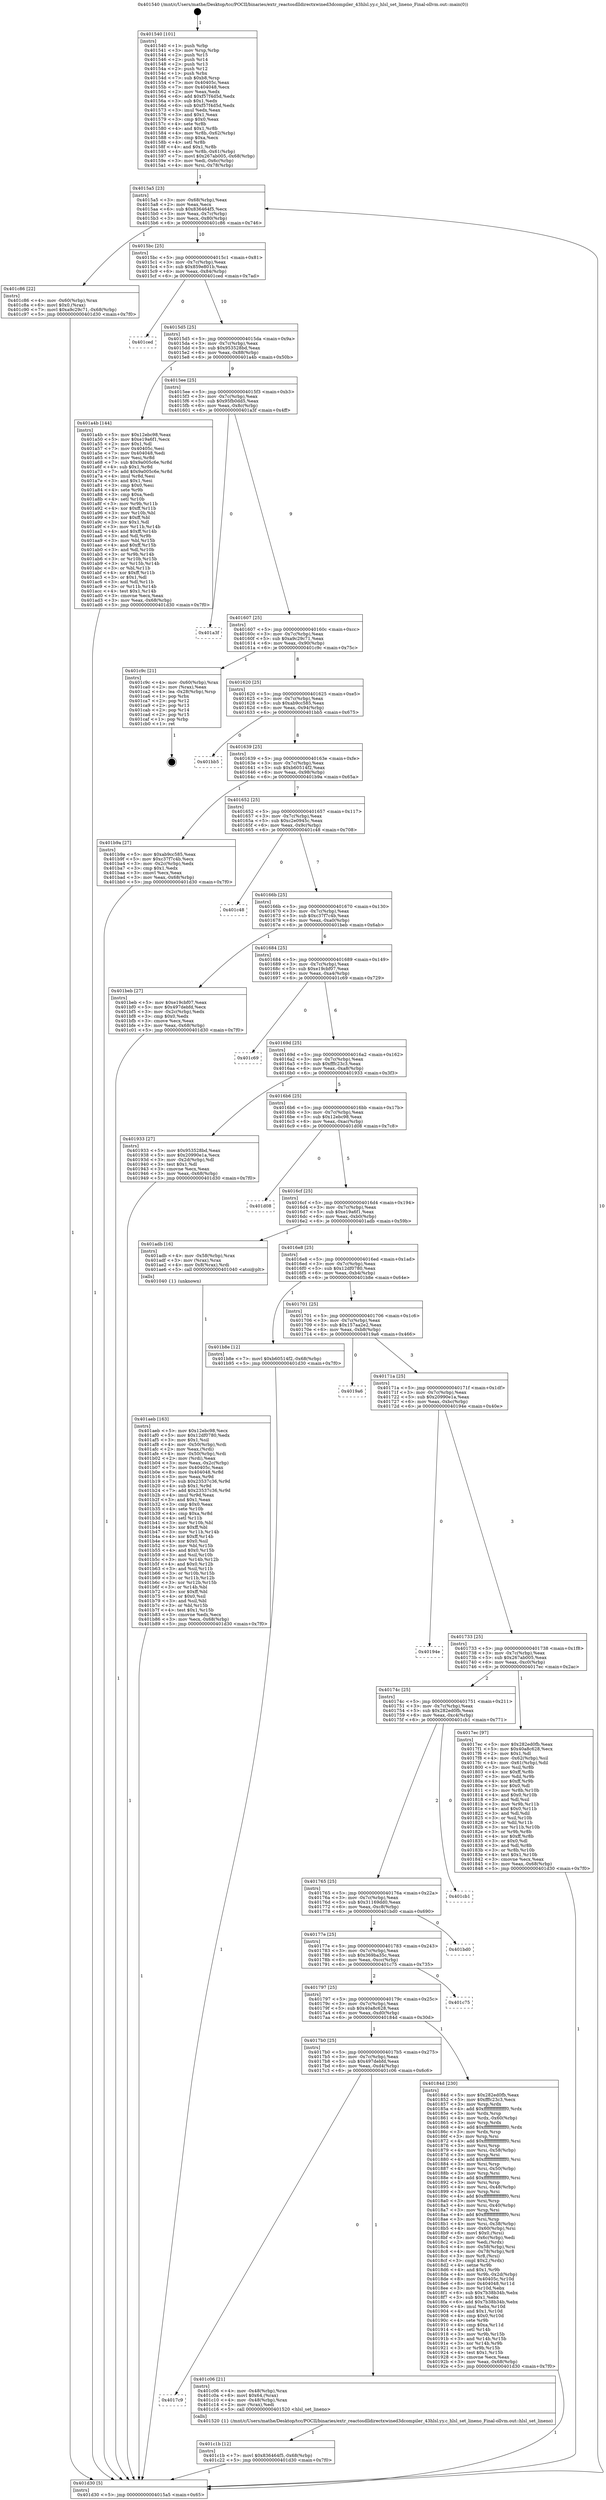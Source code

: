 digraph "0x401540" {
  label = "0x401540 (/mnt/c/Users/mathe/Desktop/tcc/POCII/binaries/extr_reactosdlldirectxwined3dcompiler_43hlsl.yy.c_hlsl_set_lineno_Final-ollvm.out::main(0))"
  labelloc = "t"
  node[shape=record]

  Entry [label="",width=0.3,height=0.3,shape=circle,fillcolor=black,style=filled]
  "0x4015a5" [label="{
     0x4015a5 [23]\l
     | [instrs]\l
     &nbsp;&nbsp;0x4015a5 \<+3\>: mov -0x68(%rbp),%eax\l
     &nbsp;&nbsp;0x4015a8 \<+2\>: mov %eax,%ecx\l
     &nbsp;&nbsp;0x4015aa \<+6\>: sub $0x836464f5,%ecx\l
     &nbsp;&nbsp;0x4015b0 \<+3\>: mov %eax,-0x7c(%rbp)\l
     &nbsp;&nbsp;0x4015b3 \<+3\>: mov %ecx,-0x80(%rbp)\l
     &nbsp;&nbsp;0x4015b6 \<+6\>: je 0000000000401c86 \<main+0x746\>\l
  }"]
  "0x401c86" [label="{
     0x401c86 [22]\l
     | [instrs]\l
     &nbsp;&nbsp;0x401c86 \<+4\>: mov -0x60(%rbp),%rax\l
     &nbsp;&nbsp;0x401c8a \<+6\>: movl $0x0,(%rax)\l
     &nbsp;&nbsp;0x401c90 \<+7\>: movl $0xa9c29c71,-0x68(%rbp)\l
     &nbsp;&nbsp;0x401c97 \<+5\>: jmp 0000000000401d30 \<main+0x7f0\>\l
  }"]
  "0x4015bc" [label="{
     0x4015bc [25]\l
     | [instrs]\l
     &nbsp;&nbsp;0x4015bc \<+5\>: jmp 00000000004015c1 \<main+0x81\>\l
     &nbsp;&nbsp;0x4015c1 \<+3\>: mov -0x7c(%rbp),%eax\l
     &nbsp;&nbsp;0x4015c4 \<+5\>: sub $0x859e801b,%eax\l
     &nbsp;&nbsp;0x4015c9 \<+6\>: mov %eax,-0x84(%rbp)\l
     &nbsp;&nbsp;0x4015cf \<+6\>: je 0000000000401ced \<main+0x7ad\>\l
  }"]
  Exit [label="",width=0.3,height=0.3,shape=circle,fillcolor=black,style=filled,peripheries=2]
  "0x401ced" [label="{
     0x401ced\l
  }", style=dashed]
  "0x4015d5" [label="{
     0x4015d5 [25]\l
     | [instrs]\l
     &nbsp;&nbsp;0x4015d5 \<+5\>: jmp 00000000004015da \<main+0x9a\>\l
     &nbsp;&nbsp;0x4015da \<+3\>: mov -0x7c(%rbp),%eax\l
     &nbsp;&nbsp;0x4015dd \<+5\>: sub $0x953528bd,%eax\l
     &nbsp;&nbsp;0x4015e2 \<+6\>: mov %eax,-0x88(%rbp)\l
     &nbsp;&nbsp;0x4015e8 \<+6\>: je 0000000000401a4b \<main+0x50b\>\l
  }"]
  "0x401c1b" [label="{
     0x401c1b [12]\l
     | [instrs]\l
     &nbsp;&nbsp;0x401c1b \<+7\>: movl $0x836464f5,-0x68(%rbp)\l
     &nbsp;&nbsp;0x401c22 \<+5\>: jmp 0000000000401d30 \<main+0x7f0\>\l
  }"]
  "0x401a4b" [label="{
     0x401a4b [144]\l
     | [instrs]\l
     &nbsp;&nbsp;0x401a4b \<+5\>: mov $0x12ebc98,%eax\l
     &nbsp;&nbsp;0x401a50 \<+5\>: mov $0xe19a6f1,%ecx\l
     &nbsp;&nbsp;0x401a55 \<+2\>: mov $0x1,%dl\l
     &nbsp;&nbsp;0x401a57 \<+7\>: mov 0x40405c,%esi\l
     &nbsp;&nbsp;0x401a5e \<+7\>: mov 0x404048,%edi\l
     &nbsp;&nbsp;0x401a65 \<+3\>: mov %esi,%r8d\l
     &nbsp;&nbsp;0x401a68 \<+7\>: sub $0x9a005c6e,%r8d\l
     &nbsp;&nbsp;0x401a6f \<+4\>: sub $0x1,%r8d\l
     &nbsp;&nbsp;0x401a73 \<+7\>: add $0x9a005c6e,%r8d\l
     &nbsp;&nbsp;0x401a7a \<+4\>: imul %r8d,%esi\l
     &nbsp;&nbsp;0x401a7e \<+3\>: and $0x1,%esi\l
     &nbsp;&nbsp;0x401a81 \<+3\>: cmp $0x0,%esi\l
     &nbsp;&nbsp;0x401a84 \<+4\>: sete %r9b\l
     &nbsp;&nbsp;0x401a88 \<+3\>: cmp $0xa,%edi\l
     &nbsp;&nbsp;0x401a8b \<+4\>: setl %r10b\l
     &nbsp;&nbsp;0x401a8f \<+3\>: mov %r9b,%r11b\l
     &nbsp;&nbsp;0x401a92 \<+4\>: xor $0xff,%r11b\l
     &nbsp;&nbsp;0x401a96 \<+3\>: mov %r10b,%bl\l
     &nbsp;&nbsp;0x401a99 \<+3\>: xor $0xff,%bl\l
     &nbsp;&nbsp;0x401a9c \<+3\>: xor $0x1,%dl\l
     &nbsp;&nbsp;0x401a9f \<+3\>: mov %r11b,%r14b\l
     &nbsp;&nbsp;0x401aa2 \<+4\>: and $0xff,%r14b\l
     &nbsp;&nbsp;0x401aa6 \<+3\>: and %dl,%r9b\l
     &nbsp;&nbsp;0x401aa9 \<+3\>: mov %bl,%r15b\l
     &nbsp;&nbsp;0x401aac \<+4\>: and $0xff,%r15b\l
     &nbsp;&nbsp;0x401ab0 \<+3\>: and %dl,%r10b\l
     &nbsp;&nbsp;0x401ab3 \<+3\>: or %r9b,%r14b\l
     &nbsp;&nbsp;0x401ab6 \<+3\>: or %r10b,%r15b\l
     &nbsp;&nbsp;0x401ab9 \<+3\>: xor %r15b,%r14b\l
     &nbsp;&nbsp;0x401abc \<+3\>: or %bl,%r11b\l
     &nbsp;&nbsp;0x401abf \<+4\>: xor $0xff,%r11b\l
     &nbsp;&nbsp;0x401ac3 \<+3\>: or $0x1,%dl\l
     &nbsp;&nbsp;0x401ac6 \<+3\>: and %dl,%r11b\l
     &nbsp;&nbsp;0x401ac9 \<+3\>: or %r11b,%r14b\l
     &nbsp;&nbsp;0x401acc \<+4\>: test $0x1,%r14b\l
     &nbsp;&nbsp;0x401ad0 \<+3\>: cmovne %ecx,%eax\l
     &nbsp;&nbsp;0x401ad3 \<+3\>: mov %eax,-0x68(%rbp)\l
     &nbsp;&nbsp;0x401ad6 \<+5\>: jmp 0000000000401d30 \<main+0x7f0\>\l
  }"]
  "0x4015ee" [label="{
     0x4015ee [25]\l
     | [instrs]\l
     &nbsp;&nbsp;0x4015ee \<+5\>: jmp 00000000004015f3 \<main+0xb3\>\l
     &nbsp;&nbsp;0x4015f3 \<+3\>: mov -0x7c(%rbp),%eax\l
     &nbsp;&nbsp;0x4015f6 \<+5\>: sub $0x95fb0dd5,%eax\l
     &nbsp;&nbsp;0x4015fb \<+6\>: mov %eax,-0x8c(%rbp)\l
     &nbsp;&nbsp;0x401601 \<+6\>: je 0000000000401a3f \<main+0x4ff\>\l
  }"]
  "0x4017c9" [label="{
     0x4017c9\l
  }", style=dashed]
  "0x401a3f" [label="{
     0x401a3f\l
  }", style=dashed]
  "0x401607" [label="{
     0x401607 [25]\l
     | [instrs]\l
     &nbsp;&nbsp;0x401607 \<+5\>: jmp 000000000040160c \<main+0xcc\>\l
     &nbsp;&nbsp;0x40160c \<+3\>: mov -0x7c(%rbp),%eax\l
     &nbsp;&nbsp;0x40160f \<+5\>: sub $0xa9c29c71,%eax\l
     &nbsp;&nbsp;0x401614 \<+6\>: mov %eax,-0x90(%rbp)\l
     &nbsp;&nbsp;0x40161a \<+6\>: je 0000000000401c9c \<main+0x75c\>\l
  }"]
  "0x401c06" [label="{
     0x401c06 [21]\l
     | [instrs]\l
     &nbsp;&nbsp;0x401c06 \<+4\>: mov -0x48(%rbp),%rax\l
     &nbsp;&nbsp;0x401c0a \<+6\>: movl $0x64,(%rax)\l
     &nbsp;&nbsp;0x401c10 \<+4\>: mov -0x48(%rbp),%rax\l
     &nbsp;&nbsp;0x401c14 \<+2\>: mov (%rax),%edi\l
     &nbsp;&nbsp;0x401c16 \<+5\>: call 0000000000401520 \<hlsl_set_lineno\>\l
     | [calls]\l
     &nbsp;&nbsp;0x401520 \{1\} (/mnt/c/Users/mathe/Desktop/tcc/POCII/binaries/extr_reactosdlldirectxwined3dcompiler_43hlsl.yy.c_hlsl_set_lineno_Final-ollvm.out::hlsl_set_lineno)\l
  }"]
  "0x401c9c" [label="{
     0x401c9c [21]\l
     | [instrs]\l
     &nbsp;&nbsp;0x401c9c \<+4\>: mov -0x60(%rbp),%rax\l
     &nbsp;&nbsp;0x401ca0 \<+2\>: mov (%rax),%eax\l
     &nbsp;&nbsp;0x401ca2 \<+4\>: lea -0x28(%rbp),%rsp\l
     &nbsp;&nbsp;0x401ca6 \<+1\>: pop %rbx\l
     &nbsp;&nbsp;0x401ca7 \<+2\>: pop %r12\l
     &nbsp;&nbsp;0x401ca9 \<+2\>: pop %r13\l
     &nbsp;&nbsp;0x401cab \<+2\>: pop %r14\l
     &nbsp;&nbsp;0x401cad \<+2\>: pop %r15\l
     &nbsp;&nbsp;0x401caf \<+1\>: pop %rbp\l
     &nbsp;&nbsp;0x401cb0 \<+1\>: ret\l
  }"]
  "0x401620" [label="{
     0x401620 [25]\l
     | [instrs]\l
     &nbsp;&nbsp;0x401620 \<+5\>: jmp 0000000000401625 \<main+0xe5\>\l
     &nbsp;&nbsp;0x401625 \<+3\>: mov -0x7c(%rbp),%eax\l
     &nbsp;&nbsp;0x401628 \<+5\>: sub $0xab9cc585,%eax\l
     &nbsp;&nbsp;0x40162d \<+6\>: mov %eax,-0x94(%rbp)\l
     &nbsp;&nbsp;0x401633 \<+6\>: je 0000000000401bb5 \<main+0x675\>\l
  }"]
  "0x401aeb" [label="{
     0x401aeb [163]\l
     | [instrs]\l
     &nbsp;&nbsp;0x401aeb \<+5\>: mov $0x12ebc98,%ecx\l
     &nbsp;&nbsp;0x401af0 \<+5\>: mov $0x12df0780,%edx\l
     &nbsp;&nbsp;0x401af5 \<+3\>: mov $0x1,%sil\l
     &nbsp;&nbsp;0x401af8 \<+4\>: mov -0x50(%rbp),%rdi\l
     &nbsp;&nbsp;0x401afc \<+2\>: mov %eax,(%rdi)\l
     &nbsp;&nbsp;0x401afe \<+4\>: mov -0x50(%rbp),%rdi\l
     &nbsp;&nbsp;0x401b02 \<+2\>: mov (%rdi),%eax\l
     &nbsp;&nbsp;0x401b04 \<+3\>: mov %eax,-0x2c(%rbp)\l
     &nbsp;&nbsp;0x401b07 \<+7\>: mov 0x40405c,%eax\l
     &nbsp;&nbsp;0x401b0e \<+8\>: mov 0x404048,%r8d\l
     &nbsp;&nbsp;0x401b16 \<+3\>: mov %eax,%r9d\l
     &nbsp;&nbsp;0x401b19 \<+7\>: sub $0x23537c36,%r9d\l
     &nbsp;&nbsp;0x401b20 \<+4\>: sub $0x1,%r9d\l
     &nbsp;&nbsp;0x401b24 \<+7\>: add $0x23537c36,%r9d\l
     &nbsp;&nbsp;0x401b2b \<+4\>: imul %r9d,%eax\l
     &nbsp;&nbsp;0x401b2f \<+3\>: and $0x1,%eax\l
     &nbsp;&nbsp;0x401b32 \<+3\>: cmp $0x0,%eax\l
     &nbsp;&nbsp;0x401b35 \<+4\>: sete %r10b\l
     &nbsp;&nbsp;0x401b39 \<+4\>: cmp $0xa,%r8d\l
     &nbsp;&nbsp;0x401b3d \<+4\>: setl %r11b\l
     &nbsp;&nbsp;0x401b41 \<+3\>: mov %r10b,%bl\l
     &nbsp;&nbsp;0x401b44 \<+3\>: xor $0xff,%bl\l
     &nbsp;&nbsp;0x401b47 \<+3\>: mov %r11b,%r14b\l
     &nbsp;&nbsp;0x401b4a \<+4\>: xor $0xff,%r14b\l
     &nbsp;&nbsp;0x401b4e \<+4\>: xor $0x0,%sil\l
     &nbsp;&nbsp;0x401b52 \<+3\>: mov %bl,%r15b\l
     &nbsp;&nbsp;0x401b55 \<+4\>: and $0x0,%r15b\l
     &nbsp;&nbsp;0x401b59 \<+3\>: and %sil,%r10b\l
     &nbsp;&nbsp;0x401b5c \<+3\>: mov %r14b,%r12b\l
     &nbsp;&nbsp;0x401b5f \<+4\>: and $0x0,%r12b\l
     &nbsp;&nbsp;0x401b63 \<+3\>: and %sil,%r11b\l
     &nbsp;&nbsp;0x401b66 \<+3\>: or %r10b,%r15b\l
     &nbsp;&nbsp;0x401b69 \<+3\>: or %r11b,%r12b\l
     &nbsp;&nbsp;0x401b6c \<+3\>: xor %r12b,%r15b\l
     &nbsp;&nbsp;0x401b6f \<+3\>: or %r14b,%bl\l
     &nbsp;&nbsp;0x401b72 \<+3\>: xor $0xff,%bl\l
     &nbsp;&nbsp;0x401b75 \<+4\>: or $0x0,%sil\l
     &nbsp;&nbsp;0x401b79 \<+3\>: and %sil,%bl\l
     &nbsp;&nbsp;0x401b7c \<+3\>: or %bl,%r15b\l
     &nbsp;&nbsp;0x401b7f \<+4\>: test $0x1,%r15b\l
     &nbsp;&nbsp;0x401b83 \<+3\>: cmovne %edx,%ecx\l
     &nbsp;&nbsp;0x401b86 \<+3\>: mov %ecx,-0x68(%rbp)\l
     &nbsp;&nbsp;0x401b89 \<+5\>: jmp 0000000000401d30 \<main+0x7f0\>\l
  }"]
  "0x401bb5" [label="{
     0x401bb5\l
  }", style=dashed]
  "0x401639" [label="{
     0x401639 [25]\l
     | [instrs]\l
     &nbsp;&nbsp;0x401639 \<+5\>: jmp 000000000040163e \<main+0xfe\>\l
     &nbsp;&nbsp;0x40163e \<+3\>: mov -0x7c(%rbp),%eax\l
     &nbsp;&nbsp;0x401641 \<+5\>: sub $0xb60514f2,%eax\l
     &nbsp;&nbsp;0x401646 \<+6\>: mov %eax,-0x98(%rbp)\l
     &nbsp;&nbsp;0x40164c \<+6\>: je 0000000000401b9a \<main+0x65a\>\l
  }"]
  "0x4017b0" [label="{
     0x4017b0 [25]\l
     | [instrs]\l
     &nbsp;&nbsp;0x4017b0 \<+5\>: jmp 00000000004017b5 \<main+0x275\>\l
     &nbsp;&nbsp;0x4017b5 \<+3\>: mov -0x7c(%rbp),%eax\l
     &nbsp;&nbsp;0x4017b8 \<+5\>: sub $0x497debfd,%eax\l
     &nbsp;&nbsp;0x4017bd \<+6\>: mov %eax,-0xd4(%rbp)\l
     &nbsp;&nbsp;0x4017c3 \<+6\>: je 0000000000401c06 \<main+0x6c6\>\l
  }"]
  "0x401b9a" [label="{
     0x401b9a [27]\l
     | [instrs]\l
     &nbsp;&nbsp;0x401b9a \<+5\>: mov $0xab9cc585,%eax\l
     &nbsp;&nbsp;0x401b9f \<+5\>: mov $0xc37f7c4b,%ecx\l
     &nbsp;&nbsp;0x401ba4 \<+3\>: mov -0x2c(%rbp),%edx\l
     &nbsp;&nbsp;0x401ba7 \<+3\>: cmp $0x1,%edx\l
     &nbsp;&nbsp;0x401baa \<+3\>: cmovl %ecx,%eax\l
     &nbsp;&nbsp;0x401bad \<+3\>: mov %eax,-0x68(%rbp)\l
     &nbsp;&nbsp;0x401bb0 \<+5\>: jmp 0000000000401d30 \<main+0x7f0\>\l
  }"]
  "0x401652" [label="{
     0x401652 [25]\l
     | [instrs]\l
     &nbsp;&nbsp;0x401652 \<+5\>: jmp 0000000000401657 \<main+0x117\>\l
     &nbsp;&nbsp;0x401657 \<+3\>: mov -0x7c(%rbp),%eax\l
     &nbsp;&nbsp;0x40165a \<+5\>: sub $0xc2e0945c,%eax\l
     &nbsp;&nbsp;0x40165f \<+6\>: mov %eax,-0x9c(%rbp)\l
     &nbsp;&nbsp;0x401665 \<+6\>: je 0000000000401c48 \<main+0x708\>\l
  }"]
  "0x40184d" [label="{
     0x40184d [230]\l
     | [instrs]\l
     &nbsp;&nbsp;0x40184d \<+5\>: mov $0x282ed0fb,%eax\l
     &nbsp;&nbsp;0x401852 \<+5\>: mov $0xfffc23c3,%ecx\l
     &nbsp;&nbsp;0x401857 \<+3\>: mov %rsp,%rdx\l
     &nbsp;&nbsp;0x40185a \<+4\>: add $0xfffffffffffffff0,%rdx\l
     &nbsp;&nbsp;0x40185e \<+3\>: mov %rdx,%rsp\l
     &nbsp;&nbsp;0x401861 \<+4\>: mov %rdx,-0x60(%rbp)\l
     &nbsp;&nbsp;0x401865 \<+3\>: mov %rsp,%rdx\l
     &nbsp;&nbsp;0x401868 \<+4\>: add $0xfffffffffffffff0,%rdx\l
     &nbsp;&nbsp;0x40186c \<+3\>: mov %rdx,%rsp\l
     &nbsp;&nbsp;0x40186f \<+3\>: mov %rsp,%rsi\l
     &nbsp;&nbsp;0x401872 \<+4\>: add $0xfffffffffffffff0,%rsi\l
     &nbsp;&nbsp;0x401876 \<+3\>: mov %rsi,%rsp\l
     &nbsp;&nbsp;0x401879 \<+4\>: mov %rsi,-0x58(%rbp)\l
     &nbsp;&nbsp;0x40187d \<+3\>: mov %rsp,%rsi\l
     &nbsp;&nbsp;0x401880 \<+4\>: add $0xfffffffffffffff0,%rsi\l
     &nbsp;&nbsp;0x401884 \<+3\>: mov %rsi,%rsp\l
     &nbsp;&nbsp;0x401887 \<+4\>: mov %rsi,-0x50(%rbp)\l
     &nbsp;&nbsp;0x40188b \<+3\>: mov %rsp,%rsi\l
     &nbsp;&nbsp;0x40188e \<+4\>: add $0xfffffffffffffff0,%rsi\l
     &nbsp;&nbsp;0x401892 \<+3\>: mov %rsi,%rsp\l
     &nbsp;&nbsp;0x401895 \<+4\>: mov %rsi,-0x48(%rbp)\l
     &nbsp;&nbsp;0x401899 \<+3\>: mov %rsp,%rsi\l
     &nbsp;&nbsp;0x40189c \<+4\>: add $0xfffffffffffffff0,%rsi\l
     &nbsp;&nbsp;0x4018a0 \<+3\>: mov %rsi,%rsp\l
     &nbsp;&nbsp;0x4018a3 \<+4\>: mov %rsi,-0x40(%rbp)\l
     &nbsp;&nbsp;0x4018a7 \<+3\>: mov %rsp,%rsi\l
     &nbsp;&nbsp;0x4018aa \<+4\>: add $0xfffffffffffffff0,%rsi\l
     &nbsp;&nbsp;0x4018ae \<+3\>: mov %rsi,%rsp\l
     &nbsp;&nbsp;0x4018b1 \<+4\>: mov %rsi,-0x38(%rbp)\l
     &nbsp;&nbsp;0x4018b5 \<+4\>: mov -0x60(%rbp),%rsi\l
     &nbsp;&nbsp;0x4018b9 \<+6\>: movl $0x0,(%rsi)\l
     &nbsp;&nbsp;0x4018bf \<+3\>: mov -0x6c(%rbp),%edi\l
     &nbsp;&nbsp;0x4018c2 \<+2\>: mov %edi,(%rdx)\l
     &nbsp;&nbsp;0x4018c4 \<+4\>: mov -0x58(%rbp),%rsi\l
     &nbsp;&nbsp;0x4018c8 \<+4\>: mov -0x78(%rbp),%r8\l
     &nbsp;&nbsp;0x4018cc \<+3\>: mov %r8,(%rsi)\l
     &nbsp;&nbsp;0x4018cf \<+3\>: cmpl $0x2,(%rdx)\l
     &nbsp;&nbsp;0x4018d2 \<+4\>: setne %r9b\l
     &nbsp;&nbsp;0x4018d6 \<+4\>: and $0x1,%r9b\l
     &nbsp;&nbsp;0x4018da \<+4\>: mov %r9b,-0x2d(%rbp)\l
     &nbsp;&nbsp;0x4018de \<+8\>: mov 0x40405c,%r10d\l
     &nbsp;&nbsp;0x4018e6 \<+8\>: mov 0x404048,%r11d\l
     &nbsp;&nbsp;0x4018ee \<+3\>: mov %r10d,%ebx\l
     &nbsp;&nbsp;0x4018f1 \<+6\>: sub $0x7b38b34b,%ebx\l
     &nbsp;&nbsp;0x4018f7 \<+3\>: sub $0x1,%ebx\l
     &nbsp;&nbsp;0x4018fa \<+6\>: add $0x7b38b34b,%ebx\l
     &nbsp;&nbsp;0x401900 \<+4\>: imul %ebx,%r10d\l
     &nbsp;&nbsp;0x401904 \<+4\>: and $0x1,%r10d\l
     &nbsp;&nbsp;0x401908 \<+4\>: cmp $0x0,%r10d\l
     &nbsp;&nbsp;0x40190c \<+4\>: sete %r9b\l
     &nbsp;&nbsp;0x401910 \<+4\>: cmp $0xa,%r11d\l
     &nbsp;&nbsp;0x401914 \<+4\>: setl %r14b\l
     &nbsp;&nbsp;0x401918 \<+3\>: mov %r9b,%r15b\l
     &nbsp;&nbsp;0x40191b \<+3\>: and %r14b,%r15b\l
     &nbsp;&nbsp;0x40191e \<+3\>: xor %r14b,%r9b\l
     &nbsp;&nbsp;0x401921 \<+3\>: or %r9b,%r15b\l
     &nbsp;&nbsp;0x401924 \<+4\>: test $0x1,%r15b\l
     &nbsp;&nbsp;0x401928 \<+3\>: cmovne %ecx,%eax\l
     &nbsp;&nbsp;0x40192b \<+3\>: mov %eax,-0x68(%rbp)\l
     &nbsp;&nbsp;0x40192e \<+5\>: jmp 0000000000401d30 \<main+0x7f0\>\l
  }"]
  "0x401c48" [label="{
     0x401c48\l
  }", style=dashed]
  "0x40166b" [label="{
     0x40166b [25]\l
     | [instrs]\l
     &nbsp;&nbsp;0x40166b \<+5\>: jmp 0000000000401670 \<main+0x130\>\l
     &nbsp;&nbsp;0x401670 \<+3\>: mov -0x7c(%rbp),%eax\l
     &nbsp;&nbsp;0x401673 \<+5\>: sub $0xc37f7c4b,%eax\l
     &nbsp;&nbsp;0x401678 \<+6\>: mov %eax,-0xa0(%rbp)\l
     &nbsp;&nbsp;0x40167e \<+6\>: je 0000000000401beb \<main+0x6ab\>\l
  }"]
  "0x401797" [label="{
     0x401797 [25]\l
     | [instrs]\l
     &nbsp;&nbsp;0x401797 \<+5\>: jmp 000000000040179c \<main+0x25c\>\l
     &nbsp;&nbsp;0x40179c \<+3\>: mov -0x7c(%rbp),%eax\l
     &nbsp;&nbsp;0x40179f \<+5\>: sub $0x40a8c628,%eax\l
     &nbsp;&nbsp;0x4017a4 \<+6\>: mov %eax,-0xd0(%rbp)\l
     &nbsp;&nbsp;0x4017aa \<+6\>: je 000000000040184d \<main+0x30d\>\l
  }"]
  "0x401beb" [label="{
     0x401beb [27]\l
     | [instrs]\l
     &nbsp;&nbsp;0x401beb \<+5\>: mov $0xe19cbf07,%eax\l
     &nbsp;&nbsp;0x401bf0 \<+5\>: mov $0x497debfd,%ecx\l
     &nbsp;&nbsp;0x401bf5 \<+3\>: mov -0x2c(%rbp),%edx\l
     &nbsp;&nbsp;0x401bf8 \<+3\>: cmp $0x0,%edx\l
     &nbsp;&nbsp;0x401bfb \<+3\>: cmove %ecx,%eax\l
     &nbsp;&nbsp;0x401bfe \<+3\>: mov %eax,-0x68(%rbp)\l
     &nbsp;&nbsp;0x401c01 \<+5\>: jmp 0000000000401d30 \<main+0x7f0\>\l
  }"]
  "0x401684" [label="{
     0x401684 [25]\l
     | [instrs]\l
     &nbsp;&nbsp;0x401684 \<+5\>: jmp 0000000000401689 \<main+0x149\>\l
     &nbsp;&nbsp;0x401689 \<+3\>: mov -0x7c(%rbp),%eax\l
     &nbsp;&nbsp;0x40168c \<+5\>: sub $0xe19cbf07,%eax\l
     &nbsp;&nbsp;0x401691 \<+6\>: mov %eax,-0xa4(%rbp)\l
     &nbsp;&nbsp;0x401697 \<+6\>: je 0000000000401c69 \<main+0x729\>\l
  }"]
  "0x401c75" [label="{
     0x401c75\l
  }", style=dashed]
  "0x401c69" [label="{
     0x401c69\l
  }", style=dashed]
  "0x40169d" [label="{
     0x40169d [25]\l
     | [instrs]\l
     &nbsp;&nbsp;0x40169d \<+5\>: jmp 00000000004016a2 \<main+0x162\>\l
     &nbsp;&nbsp;0x4016a2 \<+3\>: mov -0x7c(%rbp),%eax\l
     &nbsp;&nbsp;0x4016a5 \<+5\>: sub $0xfffc23c3,%eax\l
     &nbsp;&nbsp;0x4016aa \<+6\>: mov %eax,-0xa8(%rbp)\l
     &nbsp;&nbsp;0x4016b0 \<+6\>: je 0000000000401933 \<main+0x3f3\>\l
  }"]
  "0x40177e" [label="{
     0x40177e [25]\l
     | [instrs]\l
     &nbsp;&nbsp;0x40177e \<+5\>: jmp 0000000000401783 \<main+0x243\>\l
     &nbsp;&nbsp;0x401783 \<+3\>: mov -0x7c(%rbp),%eax\l
     &nbsp;&nbsp;0x401786 \<+5\>: sub $0x369ba35c,%eax\l
     &nbsp;&nbsp;0x40178b \<+6\>: mov %eax,-0xcc(%rbp)\l
     &nbsp;&nbsp;0x401791 \<+6\>: je 0000000000401c75 \<main+0x735\>\l
  }"]
  "0x401933" [label="{
     0x401933 [27]\l
     | [instrs]\l
     &nbsp;&nbsp;0x401933 \<+5\>: mov $0x953528bd,%eax\l
     &nbsp;&nbsp;0x401938 \<+5\>: mov $0x20990e1a,%ecx\l
     &nbsp;&nbsp;0x40193d \<+3\>: mov -0x2d(%rbp),%dl\l
     &nbsp;&nbsp;0x401940 \<+3\>: test $0x1,%dl\l
     &nbsp;&nbsp;0x401943 \<+3\>: cmovne %ecx,%eax\l
     &nbsp;&nbsp;0x401946 \<+3\>: mov %eax,-0x68(%rbp)\l
     &nbsp;&nbsp;0x401949 \<+5\>: jmp 0000000000401d30 \<main+0x7f0\>\l
  }"]
  "0x4016b6" [label="{
     0x4016b6 [25]\l
     | [instrs]\l
     &nbsp;&nbsp;0x4016b6 \<+5\>: jmp 00000000004016bb \<main+0x17b\>\l
     &nbsp;&nbsp;0x4016bb \<+3\>: mov -0x7c(%rbp),%eax\l
     &nbsp;&nbsp;0x4016be \<+5\>: sub $0x12ebc98,%eax\l
     &nbsp;&nbsp;0x4016c3 \<+6\>: mov %eax,-0xac(%rbp)\l
     &nbsp;&nbsp;0x4016c9 \<+6\>: je 0000000000401d08 \<main+0x7c8\>\l
  }"]
  "0x401bd0" [label="{
     0x401bd0\l
  }", style=dashed]
  "0x401d08" [label="{
     0x401d08\l
  }", style=dashed]
  "0x4016cf" [label="{
     0x4016cf [25]\l
     | [instrs]\l
     &nbsp;&nbsp;0x4016cf \<+5\>: jmp 00000000004016d4 \<main+0x194\>\l
     &nbsp;&nbsp;0x4016d4 \<+3\>: mov -0x7c(%rbp),%eax\l
     &nbsp;&nbsp;0x4016d7 \<+5\>: sub $0xe19a6f1,%eax\l
     &nbsp;&nbsp;0x4016dc \<+6\>: mov %eax,-0xb0(%rbp)\l
     &nbsp;&nbsp;0x4016e2 \<+6\>: je 0000000000401adb \<main+0x59b\>\l
  }"]
  "0x401765" [label="{
     0x401765 [25]\l
     | [instrs]\l
     &nbsp;&nbsp;0x401765 \<+5\>: jmp 000000000040176a \<main+0x22a\>\l
     &nbsp;&nbsp;0x40176a \<+3\>: mov -0x7c(%rbp),%eax\l
     &nbsp;&nbsp;0x40176d \<+5\>: sub $0x31169dd0,%eax\l
     &nbsp;&nbsp;0x401772 \<+6\>: mov %eax,-0xc8(%rbp)\l
     &nbsp;&nbsp;0x401778 \<+6\>: je 0000000000401bd0 \<main+0x690\>\l
  }"]
  "0x401adb" [label="{
     0x401adb [16]\l
     | [instrs]\l
     &nbsp;&nbsp;0x401adb \<+4\>: mov -0x58(%rbp),%rax\l
     &nbsp;&nbsp;0x401adf \<+3\>: mov (%rax),%rax\l
     &nbsp;&nbsp;0x401ae2 \<+4\>: mov 0x8(%rax),%rdi\l
     &nbsp;&nbsp;0x401ae6 \<+5\>: call 0000000000401040 \<atoi@plt\>\l
     | [calls]\l
     &nbsp;&nbsp;0x401040 \{1\} (unknown)\l
  }"]
  "0x4016e8" [label="{
     0x4016e8 [25]\l
     | [instrs]\l
     &nbsp;&nbsp;0x4016e8 \<+5\>: jmp 00000000004016ed \<main+0x1ad\>\l
     &nbsp;&nbsp;0x4016ed \<+3\>: mov -0x7c(%rbp),%eax\l
     &nbsp;&nbsp;0x4016f0 \<+5\>: sub $0x12df0780,%eax\l
     &nbsp;&nbsp;0x4016f5 \<+6\>: mov %eax,-0xb4(%rbp)\l
     &nbsp;&nbsp;0x4016fb \<+6\>: je 0000000000401b8e \<main+0x64e\>\l
  }"]
  "0x401cb1" [label="{
     0x401cb1\l
  }", style=dashed]
  "0x401b8e" [label="{
     0x401b8e [12]\l
     | [instrs]\l
     &nbsp;&nbsp;0x401b8e \<+7\>: movl $0xb60514f2,-0x68(%rbp)\l
     &nbsp;&nbsp;0x401b95 \<+5\>: jmp 0000000000401d30 \<main+0x7f0\>\l
  }"]
  "0x401701" [label="{
     0x401701 [25]\l
     | [instrs]\l
     &nbsp;&nbsp;0x401701 \<+5\>: jmp 0000000000401706 \<main+0x1c6\>\l
     &nbsp;&nbsp;0x401706 \<+3\>: mov -0x7c(%rbp),%eax\l
     &nbsp;&nbsp;0x401709 \<+5\>: sub $0x157aa2e2,%eax\l
     &nbsp;&nbsp;0x40170e \<+6\>: mov %eax,-0xb8(%rbp)\l
     &nbsp;&nbsp;0x401714 \<+6\>: je 00000000004019a6 \<main+0x466\>\l
  }"]
  "0x401540" [label="{
     0x401540 [101]\l
     | [instrs]\l
     &nbsp;&nbsp;0x401540 \<+1\>: push %rbp\l
     &nbsp;&nbsp;0x401541 \<+3\>: mov %rsp,%rbp\l
     &nbsp;&nbsp;0x401544 \<+2\>: push %r15\l
     &nbsp;&nbsp;0x401546 \<+2\>: push %r14\l
     &nbsp;&nbsp;0x401548 \<+2\>: push %r13\l
     &nbsp;&nbsp;0x40154a \<+2\>: push %r12\l
     &nbsp;&nbsp;0x40154c \<+1\>: push %rbx\l
     &nbsp;&nbsp;0x40154d \<+7\>: sub $0xb8,%rsp\l
     &nbsp;&nbsp;0x401554 \<+7\>: mov 0x40405c,%eax\l
     &nbsp;&nbsp;0x40155b \<+7\>: mov 0x404048,%ecx\l
     &nbsp;&nbsp;0x401562 \<+2\>: mov %eax,%edx\l
     &nbsp;&nbsp;0x401564 \<+6\>: add $0xf57f4d5d,%edx\l
     &nbsp;&nbsp;0x40156a \<+3\>: sub $0x1,%edx\l
     &nbsp;&nbsp;0x40156d \<+6\>: sub $0xf57f4d5d,%edx\l
     &nbsp;&nbsp;0x401573 \<+3\>: imul %edx,%eax\l
     &nbsp;&nbsp;0x401576 \<+3\>: and $0x1,%eax\l
     &nbsp;&nbsp;0x401579 \<+3\>: cmp $0x0,%eax\l
     &nbsp;&nbsp;0x40157c \<+4\>: sete %r8b\l
     &nbsp;&nbsp;0x401580 \<+4\>: and $0x1,%r8b\l
     &nbsp;&nbsp;0x401584 \<+4\>: mov %r8b,-0x62(%rbp)\l
     &nbsp;&nbsp;0x401588 \<+3\>: cmp $0xa,%ecx\l
     &nbsp;&nbsp;0x40158b \<+4\>: setl %r8b\l
     &nbsp;&nbsp;0x40158f \<+4\>: and $0x1,%r8b\l
     &nbsp;&nbsp;0x401593 \<+4\>: mov %r8b,-0x61(%rbp)\l
     &nbsp;&nbsp;0x401597 \<+7\>: movl $0x267ab005,-0x68(%rbp)\l
     &nbsp;&nbsp;0x40159e \<+3\>: mov %edi,-0x6c(%rbp)\l
     &nbsp;&nbsp;0x4015a1 \<+4\>: mov %rsi,-0x78(%rbp)\l
  }"]
  "0x4019a6" [label="{
     0x4019a6\l
  }", style=dashed]
  "0x40171a" [label="{
     0x40171a [25]\l
     | [instrs]\l
     &nbsp;&nbsp;0x40171a \<+5\>: jmp 000000000040171f \<main+0x1df\>\l
     &nbsp;&nbsp;0x40171f \<+3\>: mov -0x7c(%rbp),%eax\l
     &nbsp;&nbsp;0x401722 \<+5\>: sub $0x20990e1a,%eax\l
     &nbsp;&nbsp;0x401727 \<+6\>: mov %eax,-0xbc(%rbp)\l
     &nbsp;&nbsp;0x40172d \<+6\>: je 000000000040194e \<main+0x40e\>\l
  }"]
  "0x401d30" [label="{
     0x401d30 [5]\l
     | [instrs]\l
     &nbsp;&nbsp;0x401d30 \<+5\>: jmp 00000000004015a5 \<main+0x65\>\l
  }"]
  "0x40194e" [label="{
     0x40194e\l
  }", style=dashed]
  "0x401733" [label="{
     0x401733 [25]\l
     | [instrs]\l
     &nbsp;&nbsp;0x401733 \<+5\>: jmp 0000000000401738 \<main+0x1f8\>\l
     &nbsp;&nbsp;0x401738 \<+3\>: mov -0x7c(%rbp),%eax\l
     &nbsp;&nbsp;0x40173b \<+5\>: sub $0x267ab005,%eax\l
     &nbsp;&nbsp;0x401740 \<+6\>: mov %eax,-0xc0(%rbp)\l
     &nbsp;&nbsp;0x401746 \<+6\>: je 00000000004017ec \<main+0x2ac\>\l
  }"]
  "0x40174c" [label="{
     0x40174c [25]\l
     | [instrs]\l
     &nbsp;&nbsp;0x40174c \<+5\>: jmp 0000000000401751 \<main+0x211\>\l
     &nbsp;&nbsp;0x401751 \<+3\>: mov -0x7c(%rbp),%eax\l
     &nbsp;&nbsp;0x401754 \<+5\>: sub $0x282ed0fb,%eax\l
     &nbsp;&nbsp;0x401759 \<+6\>: mov %eax,-0xc4(%rbp)\l
     &nbsp;&nbsp;0x40175f \<+6\>: je 0000000000401cb1 \<main+0x771\>\l
  }"]
  "0x4017ec" [label="{
     0x4017ec [97]\l
     | [instrs]\l
     &nbsp;&nbsp;0x4017ec \<+5\>: mov $0x282ed0fb,%eax\l
     &nbsp;&nbsp;0x4017f1 \<+5\>: mov $0x40a8c628,%ecx\l
     &nbsp;&nbsp;0x4017f6 \<+2\>: mov $0x1,%dl\l
     &nbsp;&nbsp;0x4017f8 \<+4\>: mov -0x62(%rbp),%sil\l
     &nbsp;&nbsp;0x4017fc \<+4\>: mov -0x61(%rbp),%dil\l
     &nbsp;&nbsp;0x401800 \<+3\>: mov %sil,%r8b\l
     &nbsp;&nbsp;0x401803 \<+4\>: xor $0xff,%r8b\l
     &nbsp;&nbsp;0x401807 \<+3\>: mov %dil,%r9b\l
     &nbsp;&nbsp;0x40180a \<+4\>: xor $0xff,%r9b\l
     &nbsp;&nbsp;0x40180e \<+3\>: xor $0x0,%dl\l
     &nbsp;&nbsp;0x401811 \<+3\>: mov %r8b,%r10b\l
     &nbsp;&nbsp;0x401814 \<+4\>: and $0x0,%r10b\l
     &nbsp;&nbsp;0x401818 \<+3\>: and %dl,%sil\l
     &nbsp;&nbsp;0x40181b \<+3\>: mov %r9b,%r11b\l
     &nbsp;&nbsp;0x40181e \<+4\>: and $0x0,%r11b\l
     &nbsp;&nbsp;0x401822 \<+3\>: and %dl,%dil\l
     &nbsp;&nbsp;0x401825 \<+3\>: or %sil,%r10b\l
     &nbsp;&nbsp;0x401828 \<+3\>: or %dil,%r11b\l
     &nbsp;&nbsp;0x40182b \<+3\>: xor %r11b,%r10b\l
     &nbsp;&nbsp;0x40182e \<+3\>: or %r9b,%r8b\l
     &nbsp;&nbsp;0x401831 \<+4\>: xor $0xff,%r8b\l
     &nbsp;&nbsp;0x401835 \<+3\>: or $0x0,%dl\l
     &nbsp;&nbsp;0x401838 \<+3\>: and %dl,%r8b\l
     &nbsp;&nbsp;0x40183b \<+3\>: or %r8b,%r10b\l
     &nbsp;&nbsp;0x40183e \<+4\>: test $0x1,%r10b\l
     &nbsp;&nbsp;0x401842 \<+3\>: cmovne %ecx,%eax\l
     &nbsp;&nbsp;0x401845 \<+3\>: mov %eax,-0x68(%rbp)\l
     &nbsp;&nbsp;0x401848 \<+5\>: jmp 0000000000401d30 \<main+0x7f0\>\l
  }"]
  Entry -> "0x401540" [label=" 1"]
  "0x4015a5" -> "0x401c86" [label=" 1"]
  "0x4015a5" -> "0x4015bc" [label=" 10"]
  "0x401c9c" -> Exit [label=" 1"]
  "0x4015bc" -> "0x401ced" [label=" 0"]
  "0x4015bc" -> "0x4015d5" [label=" 10"]
  "0x401c86" -> "0x401d30" [label=" 1"]
  "0x4015d5" -> "0x401a4b" [label=" 1"]
  "0x4015d5" -> "0x4015ee" [label=" 9"]
  "0x401c1b" -> "0x401d30" [label=" 1"]
  "0x4015ee" -> "0x401a3f" [label=" 0"]
  "0x4015ee" -> "0x401607" [label=" 9"]
  "0x401c06" -> "0x401c1b" [label=" 1"]
  "0x401607" -> "0x401c9c" [label=" 1"]
  "0x401607" -> "0x401620" [label=" 8"]
  "0x4017b0" -> "0x4017c9" [label=" 0"]
  "0x401620" -> "0x401bb5" [label=" 0"]
  "0x401620" -> "0x401639" [label=" 8"]
  "0x4017b0" -> "0x401c06" [label=" 1"]
  "0x401639" -> "0x401b9a" [label=" 1"]
  "0x401639" -> "0x401652" [label=" 7"]
  "0x401beb" -> "0x401d30" [label=" 1"]
  "0x401652" -> "0x401c48" [label=" 0"]
  "0x401652" -> "0x40166b" [label=" 7"]
  "0x401b9a" -> "0x401d30" [label=" 1"]
  "0x40166b" -> "0x401beb" [label=" 1"]
  "0x40166b" -> "0x401684" [label=" 6"]
  "0x401aeb" -> "0x401d30" [label=" 1"]
  "0x401684" -> "0x401c69" [label=" 0"]
  "0x401684" -> "0x40169d" [label=" 6"]
  "0x401adb" -> "0x401aeb" [label=" 1"]
  "0x40169d" -> "0x401933" [label=" 1"]
  "0x40169d" -> "0x4016b6" [label=" 5"]
  "0x401933" -> "0x401d30" [label=" 1"]
  "0x4016b6" -> "0x401d08" [label=" 0"]
  "0x4016b6" -> "0x4016cf" [label=" 5"]
  "0x40184d" -> "0x401d30" [label=" 1"]
  "0x4016cf" -> "0x401adb" [label=" 1"]
  "0x4016cf" -> "0x4016e8" [label=" 4"]
  "0x401797" -> "0x40184d" [label=" 1"]
  "0x4016e8" -> "0x401b8e" [label=" 1"]
  "0x4016e8" -> "0x401701" [label=" 3"]
  "0x401b8e" -> "0x401d30" [label=" 1"]
  "0x401701" -> "0x4019a6" [label=" 0"]
  "0x401701" -> "0x40171a" [label=" 3"]
  "0x40177e" -> "0x401c75" [label=" 0"]
  "0x40171a" -> "0x40194e" [label=" 0"]
  "0x40171a" -> "0x401733" [label=" 3"]
  "0x401a4b" -> "0x401d30" [label=" 1"]
  "0x401733" -> "0x4017ec" [label=" 1"]
  "0x401733" -> "0x40174c" [label=" 2"]
  "0x4017ec" -> "0x401d30" [label=" 1"]
  "0x401540" -> "0x4015a5" [label=" 1"]
  "0x401d30" -> "0x4015a5" [label=" 10"]
  "0x40177e" -> "0x401797" [label=" 2"]
  "0x40174c" -> "0x401cb1" [label=" 0"]
  "0x40174c" -> "0x401765" [label=" 2"]
  "0x401797" -> "0x4017b0" [label=" 1"]
  "0x401765" -> "0x401bd0" [label=" 0"]
  "0x401765" -> "0x40177e" [label=" 2"]
}
